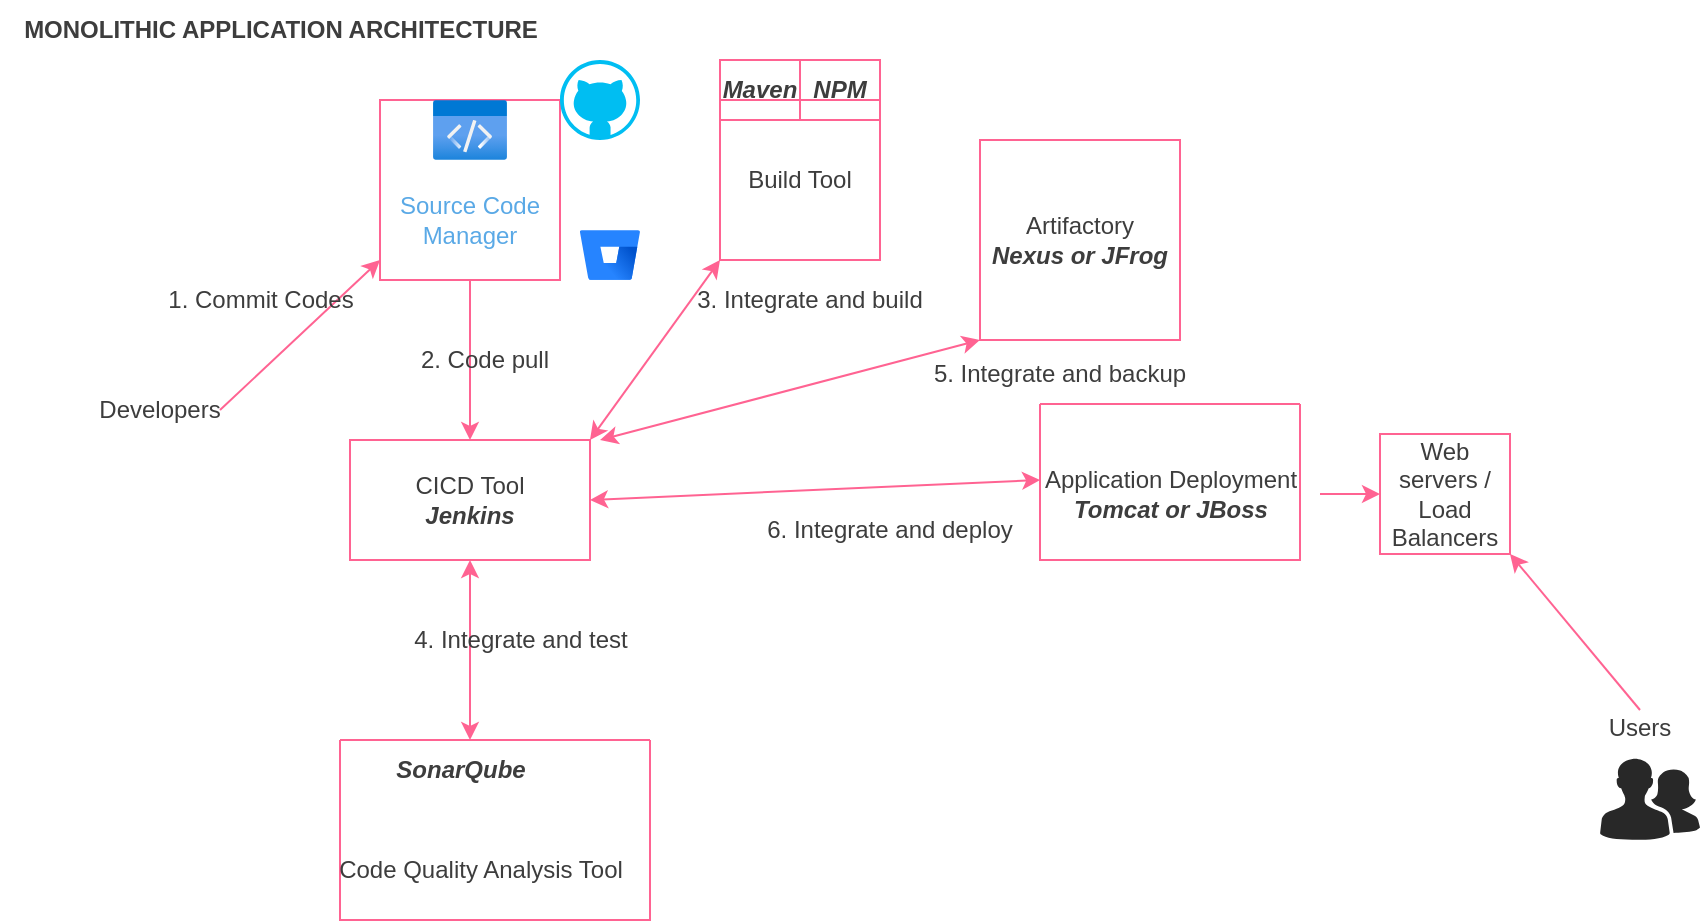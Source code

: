 <mxfile version="20.4.1" type="github">
  <diagram id="n0YX-CEJoB1UbevrSjPl" name="Page-1">
    <mxGraphModel dx="1042" dy="1705" grid="1" gridSize="10" guides="1" tooltips="1" connect="1" arrows="1" fold="1" page="1" pageScale="1" pageWidth="850" pageHeight="1100" math="0" shadow="0">
      <root>
        <mxCell id="0" />
        <mxCell id="1" parent="0" />
        <mxCell id="-gWFEWzkOSPa2LKuE1_3-14" value="" style="shape=image;html=1;verticalAlign=top;verticalLabelPosition=bottom;labelBackgroundColor=#ffffff;imageAspect=0;aspect=fixed;image=https://cdn1.iconfinder.com/data/icons/user-pictures/100/male3-128.png;strokeColor=#FF6392;fontColor=#5AA9E6;fillColor=#FFE45E;" parent="1" vertex="1">
          <mxGeometry x="30" y="182" width="58" height="58" as="geometry" />
        </mxCell>
        <mxCell id="-gWFEWzkOSPa2LKuE1_3-15" value="" style="shape=image;html=1;verticalAlign=top;verticalLabelPosition=bottom;labelBackgroundColor=#ffffff;imageAspect=0;aspect=fixed;image=https://cdn1.iconfinder.com/data/icons/user-pictures/100/female1-128.png;strokeColor=#FF6392;fontColor=#5AA9E6;fillColor=#FFE45E;" parent="1" vertex="1">
          <mxGeometry x="80" y="181" width="60" height="60" as="geometry" />
        </mxCell>
        <mxCell id="-gWFEWzkOSPa2LKuE1_3-17" style="edgeStyle=orthogonalEdgeStyle;rounded=0;orthogonalLoop=1;jettySize=auto;html=1;exitX=0.5;exitY=1;exitDx=0;exitDy=0;strokeColor=#FF6392;fontColor=#5AA9E6;fillColor=#FFE45E;" parent="1" source="-gWFEWzkOSPa2LKuE1_3-14" target="-gWFEWzkOSPa2LKuE1_3-14" edge="1">
          <mxGeometry relative="1" as="geometry" />
        </mxCell>
        <mxCell id="-gWFEWzkOSPa2LKuE1_3-21" value="" style="whiteSpace=wrap;html=1;aspect=fixed;strokeColor=#FF6392;fontColor=#5AA9E6;fillColor=none;" parent="1" vertex="1">
          <mxGeometry x="190" y="30" width="90" height="90" as="geometry" />
        </mxCell>
        <mxCell id="-gWFEWzkOSPa2LKuE1_3-45" value="" style="edgeStyle=orthogonalEdgeStyle;rounded=0;orthogonalLoop=1;jettySize=auto;html=1;strokeColor=#FF6392;fontColor=#3D3D3D;fillColor=#FFE45E;" parent="1" source="-gWFEWzkOSPa2LKuE1_3-28" target="-gWFEWzkOSPa2LKuE1_3-44" edge="1">
          <mxGeometry relative="1" as="geometry" />
        </mxCell>
        <mxCell id="-gWFEWzkOSPa2LKuE1_3-28" value="Source Code Manager" style="text;html=1;strokeColor=none;fillColor=none;align=center;verticalAlign=middle;whiteSpace=wrap;rounded=0;fontColor=#5AA9E6;" parent="1" vertex="1">
          <mxGeometry x="190" y="60" width="90" height="60" as="geometry" />
        </mxCell>
        <mxCell id="-gWFEWzkOSPa2LKuE1_3-29" value="Developers" style="text;html=1;strokeColor=none;fillColor=none;align=center;verticalAlign=middle;whiteSpace=wrap;rounded=0;fontColor=#3D3D3D;" parent="1" vertex="1">
          <mxGeometry x="50" y="170" width="60" height="30" as="geometry" />
        </mxCell>
        <mxCell id="-gWFEWzkOSPa2LKuE1_3-30" value="" style="aspect=fixed;html=1;points=[];align=center;image;fontSize=12;image=img/lib/azure2/general/Code.svg;strokeColor=#FF6392;fontColor=#3D3D3D;fillColor=none;" parent="1" vertex="1">
          <mxGeometry x="216.54" y="30" width="36.92" height="30" as="geometry" />
        </mxCell>
        <mxCell id="-gWFEWzkOSPa2LKuE1_3-32" value="" style="endArrow=classic;html=1;rounded=0;strokeColor=#FF6392;fontColor=#3D3D3D;fillColor=#FFE45E;exitX=1;exitY=0.5;exitDx=0;exitDy=0;" parent="1" source="-gWFEWzkOSPa2LKuE1_3-29" edge="1">
          <mxGeometry width="50" height="50" relative="1" as="geometry">
            <mxPoint x="140" y="160" as="sourcePoint" />
            <mxPoint x="190" y="110" as="targetPoint" />
          </mxGeometry>
        </mxCell>
        <mxCell id="-gWFEWzkOSPa2LKuE1_3-33" value="" style="verticalLabelPosition=bottom;html=1;verticalAlign=top;align=center;strokeColor=none;fillColor=#00BEF2;shape=mxgraph.azure.github_code;pointerEvents=1;fontColor=#3D3D3D;" parent="1" vertex="1">
          <mxGeometry x="280" y="10" width="40" height="40" as="geometry" />
        </mxCell>
        <mxCell id="-gWFEWzkOSPa2LKuE1_3-34" value="" style="shape=image;html=1;verticalAlign=top;verticalLabelPosition=bottom;labelBackgroundColor=#ffffff;imageAspect=0;aspect=fixed;image=https://cdn4.iconfinder.com/data/icons/socialcones/508/Gitlab-128.png;strokeColor=#FF6392;fontColor=#3D3D3D;fillColor=none;" parent="1" vertex="1">
          <mxGeometry x="280" y="55" width="40" height="40" as="geometry" />
        </mxCell>
        <mxCell id="-gWFEWzkOSPa2LKuE1_3-35" value="" style="image;image=img/lib/atlassian/Bitbucket_Logo.svg;strokeColor=#FF6392;fontColor=#3D3D3D;fillColor=none;" parent="1" vertex="1">
          <mxGeometry x="290" y="95" width="30" height="25" as="geometry" />
        </mxCell>
        <mxCell id="-gWFEWzkOSPa2LKuE1_3-36" value="1. Commit Codes" style="text;html=1;align=center;verticalAlign=middle;resizable=0;points=[];autosize=1;strokeColor=none;fillColor=none;fontColor=#3D3D3D;" parent="1" vertex="1">
          <mxGeometry x="70" y="115" width="120" height="30" as="geometry" />
        </mxCell>
        <mxCell id="-gWFEWzkOSPa2LKuE1_3-38" value="Build Tool" style="whiteSpace=wrap;html=1;aspect=fixed;strokeColor=#FF6392;fontColor=#3D3D3D;fillColor=none;" parent="1" vertex="1">
          <mxGeometry x="360" y="30" width="80" height="80" as="geometry" />
        </mxCell>
        <mxCell id="-gWFEWzkOSPa2LKuE1_3-39" value="&lt;b&gt;&lt;i&gt;NPM&lt;/i&gt;&lt;/b&gt;" style="whiteSpace=wrap;html=1;strokeColor=#FF6392;fontColor=#3D3D3D;fillColor=none;" parent="1" vertex="1">
          <mxGeometry x="400" y="10" width="40" height="30" as="geometry" />
        </mxCell>
        <mxCell id="-gWFEWzkOSPa2LKuE1_3-40" value="&lt;b&gt;&lt;i&gt;Maven&lt;/i&gt;&lt;/b&gt;" style="whiteSpace=wrap;html=1;strokeColor=#FF6392;fontColor=#3D3D3D;fillColor=none;" parent="1" vertex="1">
          <mxGeometry x="360" y="10" width="40" height="30" as="geometry" />
        </mxCell>
        <mxCell id="-gWFEWzkOSPa2LKuE1_3-44" value="CICD Tool&lt;br&gt;&lt;b&gt;&lt;i&gt;Jenkins&lt;/i&gt;&lt;/b&gt;" style="whiteSpace=wrap;html=1;strokeColor=#FF6392;fontColor=#3D3D3D;fillColor=none;" parent="1" vertex="1">
          <mxGeometry x="175" y="200" width="120" height="60" as="geometry" />
        </mxCell>
        <mxCell id="-gWFEWzkOSPa2LKuE1_3-46" value="2. Code pull" style="text;html=1;strokeColor=none;fillColor=none;align=center;verticalAlign=middle;whiteSpace=wrap;rounded=0;fontColor=#3D3D3D;" parent="1" vertex="1">
          <mxGeometry x="205" y="145" width="75" height="30" as="geometry" />
        </mxCell>
        <mxCell id="-gWFEWzkOSPa2LKuE1_3-47" value="" style="endArrow=classic;startArrow=classic;html=1;rounded=0;strokeColor=#FF6392;fontColor=#3D3D3D;fillColor=#FFE45E;exitX=1;exitY=0;exitDx=0;exitDy=0;entryX=0;entryY=1;entryDx=0;entryDy=0;" parent="1" source="-gWFEWzkOSPa2LKuE1_3-44" target="-gWFEWzkOSPa2LKuE1_3-38" edge="1">
          <mxGeometry width="50" height="50" relative="1" as="geometry">
            <mxPoint x="390" y="290" as="sourcePoint" />
            <mxPoint x="390" y="120" as="targetPoint" />
          </mxGeometry>
        </mxCell>
        <mxCell id="-gWFEWzkOSPa2LKuE1_3-48" value="3. Integrate and build" style="text;html=1;strokeColor=none;fillColor=none;align=center;verticalAlign=middle;whiteSpace=wrap;rounded=0;fontColor=#3D3D3D;" parent="1" vertex="1">
          <mxGeometry x="340" y="115" width="130" height="30" as="geometry" />
        </mxCell>
        <mxCell id="-gWFEWzkOSPa2LKuE1_3-50" value="" style="swimlane;startSize=0;strokeColor=#FF6392;fontColor=#3D3D3D;fillColor=none;" parent="1" vertex="1">
          <mxGeometry x="170" y="350" width="155" height="90" as="geometry" />
        </mxCell>
        <mxCell id="-gWFEWzkOSPa2LKuE1_3-52" value="Code Quality Analysis Tool" style="text;html=1;align=center;verticalAlign=middle;resizable=0;points=[];autosize=1;strokeColor=none;fillColor=none;fontColor=#3D3D3D;" parent="-gWFEWzkOSPa2LKuE1_3-50" vertex="1">
          <mxGeometry x="-15" y="50" width="170" height="30" as="geometry" />
        </mxCell>
        <mxCell id="-gWFEWzkOSPa2LKuE1_3-60" value="&lt;b&gt;&lt;i&gt;SonarQube&lt;/i&gt;&lt;/b&gt;" style="text;html=1;align=center;verticalAlign=middle;resizable=0;points=[];autosize=1;strokeColor=none;fillColor=none;fontColor=#3D3D3D;" parent="-gWFEWzkOSPa2LKuE1_3-50" vertex="1">
          <mxGeometry x="15" width="90" height="30" as="geometry" />
        </mxCell>
        <mxCell id="-gWFEWzkOSPa2LKuE1_3-57" value="" style="endArrow=classic;startArrow=classic;html=1;rounded=0;strokeColor=#FF6392;fontColor=#3D3D3D;fillColor=#FFE45E;entryX=0.5;entryY=1;entryDx=0;entryDy=0;" parent="1" target="-gWFEWzkOSPa2LKuE1_3-44" edge="1">
          <mxGeometry width="50" height="50" relative="1" as="geometry">
            <mxPoint x="235" y="350" as="sourcePoint" />
            <mxPoint x="280" y="280" as="targetPoint" />
          </mxGeometry>
        </mxCell>
        <mxCell id="-gWFEWzkOSPa2LKuE1_3-59" value="4. Integrate and test" style="text;html=1;align=center;verticalAlign=middle;resizable=0;points=[];autosize=1;strokeColor=none;fillColor=none;fontColor=#3D3D3D;" parent="1" vertex="1">
          <mxGeometry x="195" y="285" width="130" height="30" as="geometry" />
        </mxCell>
        <mxCell id="lnZVJrbV3pISOHpiNBGS-1" value="Artifactory&lt;br&gt;&lt;b&gt;&lt;i&gt;Nexus or JFrog&lt;/i&gt;&lt;/b&gt;" style="whiteSpace=wrap;html=1;aspect=fixed;strokeColor=#FF6392;fontColor=#3D3D3D;fillColor=none;" vertex="1" parent="1">
          <mxGeometry x="490" y="50" width="100" height="100" as="geometry" />
        </mxCell>
        <mxCell id="lnZVJrbV3pISOHpiNBGS-2" value="" style="endArrow=classic;startArrow=classic;html=1;rounded=0;strokeColor=#FF6392;fontColor=#3D3D3D;fillColor=#FFE45E;entryX=0;entryY=1;entryDx=0;entryDy=0;" edge="1" parent="1" target="lnZVJrbV3pISOHpiNBGS-1">
          <mxGeometry width="50" height="50" relative="1" as="geometry">
            <mxPoint x="300" y="200" as="sourcePoint" />
            <mxPoint x="350" y="150" as="targetPoint" />
          </mxGeometry>
        </mxCell>
        <mxCell id="lnZVJrbV3pISOHpiNBGS-3" value="5. Integrate and backup" style="text;html=1;strokeColor=none;fillColor=none;align=center;verticalAlign=middle;whiteSpace=wrap;rounded=0;fontColor=#3D3D3D;" vertex="1" parent="1">
          <mxGeometry x="450" y="152" width="160" height="30" as="geometry" />
        </mxCell>
        <mxCell id="lnZVJrbV3pISOHpiNBGS-5" value="&lt;b&gt;MONOLITHIC APPLICATION ARCHITECTURE&lt;/b&gt;" style="text;html=1;align=center;verticalAlign=middle;resizable=0;points=[];autosize=1;strokeColor=none;fillColor=none;fontColor=#3D3D3D;" vertex="1" parent="1">
          <mxGeometry y="-20" width="280" height="30" as="geometry" />
        </mxCell>
        <mxCell id="lnZVJrbV3pISOHpiNBGS-6" value="" style="swimlane;startSize=0;strokeColor=#FF6392;fontColor=#3D3D3D;fillColor=none;" vertex="1" parent="1">
          <mxGeometry x="520" y="182" width="130" height="78" as="geometry" />
        </mxCell>
        <mxCell id="lnZVJrbV3pISOHpiNBGS-9" value="Application Deployment&lt;br&gt;&lt;b&gt;&lt;i&gt;Tomcat or JBoss&lt;/i&gt;&lt;/b&gt;" style="text;html=1;align=center;verticalAlign=middle;resizable=0;points=[];autosize=1;strokeColor=none;fillColor=none;fontColor=#3D3D3D;" vertex="1" parent="lnZVJrbV3pISOHpiNBGS-6">
          <mxGeometry x="-10" y="25" width="150" height="40" as="geometry" />
        </mxCell>
        <mxCell id="lnZVJrbV3pISOHpiNBGS-7" value="" style="endArrow=classic;startArrow=classic;html=1;rounded=0;strokeColor=#FF6392;fontColor=#3D3D3D;fillColor=#FFE45E;entryX=0.067;entryY=0.325;entryDx=0;entryDy=0;exitX=1;exitY=0.5;exitDx=0;exitDy=0;entryPerimeter=0;" edge="1" parent="1" source="-gWFEWzkOSPa2LKuE1_3-44" target="lnZVJrbV3pISOHpiNBGS-9">
          <mxGeometry width="50" height="50" relative="1" as="geometry">
            <mxPoint x="400" y="270" as="sourcePoint" />
            <mxPoint x="450" y="220" as="targetPoint" />
          </mxGeometry>
        </mxCell>
        <mxCell id="lnZVJrbV3pISOHpiNBGS-8" value="6. Integrate and deploy" style="text;html=1;strokeColor=none;fillColor=none;align=center;verticalAlign=middle;whiteSpace=wrap;rounded=0;fontColor=#3D3D3D;" vertex="1" parent="1">
          <mxGeometry x="380" y="230" width="130" height="30" as="geometry" />
        </mxCell>
        <mxCell id="lnZVJrbV3pISOHpiNBGS-11" value="Web servers / Load Balancers" style="whiteSpace=wrap;html=1;strokeColor=#FF6392;fontColor=#3D3D3D;fillColor=none;" vertex="1" parent="1">
          <mxGeometry x="690" y="197" width="65" height="60" as="geometry" />
        </mxCell>
        <mxCell id="lnZVJrbV3pISOHpiNBGS-12" value="" style="edgeStyle=orthogonalEdgeStyle;rounded=0;orthogonalLoop=1;jettySize=auto;html=1;strokeColor=#FF6392;fontColor=#3D3D3D;fillColor=#FFE45E;" edge="1" parent="1" source="lnZVJrbV3pISOHpiNBGS-9" target="lnZVJrbV3pISOHpiNBGS-11">
          <mxGeometry relative="1" as="geometry">
            <Array as="points">
              <mxPoint x="650" y="220" />
              <mxPoint x="650" y="220" />
            </Array>
          </mxGeometry>
        </mxCell>
        <mxCell id="lnZVJrbV3pISOHpiNBGS-15" value="" style="verticalLabelPosition=bottom;sketch=0;html=1;fillColor=#282828;strokeColor=none;verticalAlign=top;pointerEvents=1;align=center;shape=mxgraph.cisco_safe.people_places_things_icons.icon2;fontColor=#3D3D3D;" vertex="1" parent="1">
          <mxGeometry x="800" y="359" width="50" height="41" as="geometry" />
        </mxCell>
        <mxCell id="lnZVJrbV3pISOHpiNBGS-16" value="Users" style="text;html=1;strokeColor=none;fillColor=none;align=center;verticalAlign=middle;whiteSpace=wrap;rounded=0;fontColor=#3D3D3D;" vertex="1" parent="1">
          <mxGeometry x="790" y="329" width="60" height="30" as="geometry" />
        </mxCell>
        <mxCell id="lnZVJrbV3pISOHpiNBGS-17" value="" style="endArrow=classic;html=1;rounded=0;strokeColor=#FF6392;fontColor=#3D3D3D;fillColor=#FFE45E;entryX=1;entryY=1;entryDx=0;entryDy=0;" edge="1" parent="1" target="lnZVJrbV3pISOHpiNBGS-11">
          <mxGeometry width="50" height="50" relative="1" as="geometry">
            <mxPoint x="820" y="335" as="sourcePoint" />
            <mxPoint x="870" y="285" as="targetPoint" />
          </mxGeometry>
        </mxCell>
      </root>
    </mxGraphModel>
  </diagram>
</mxfile>
